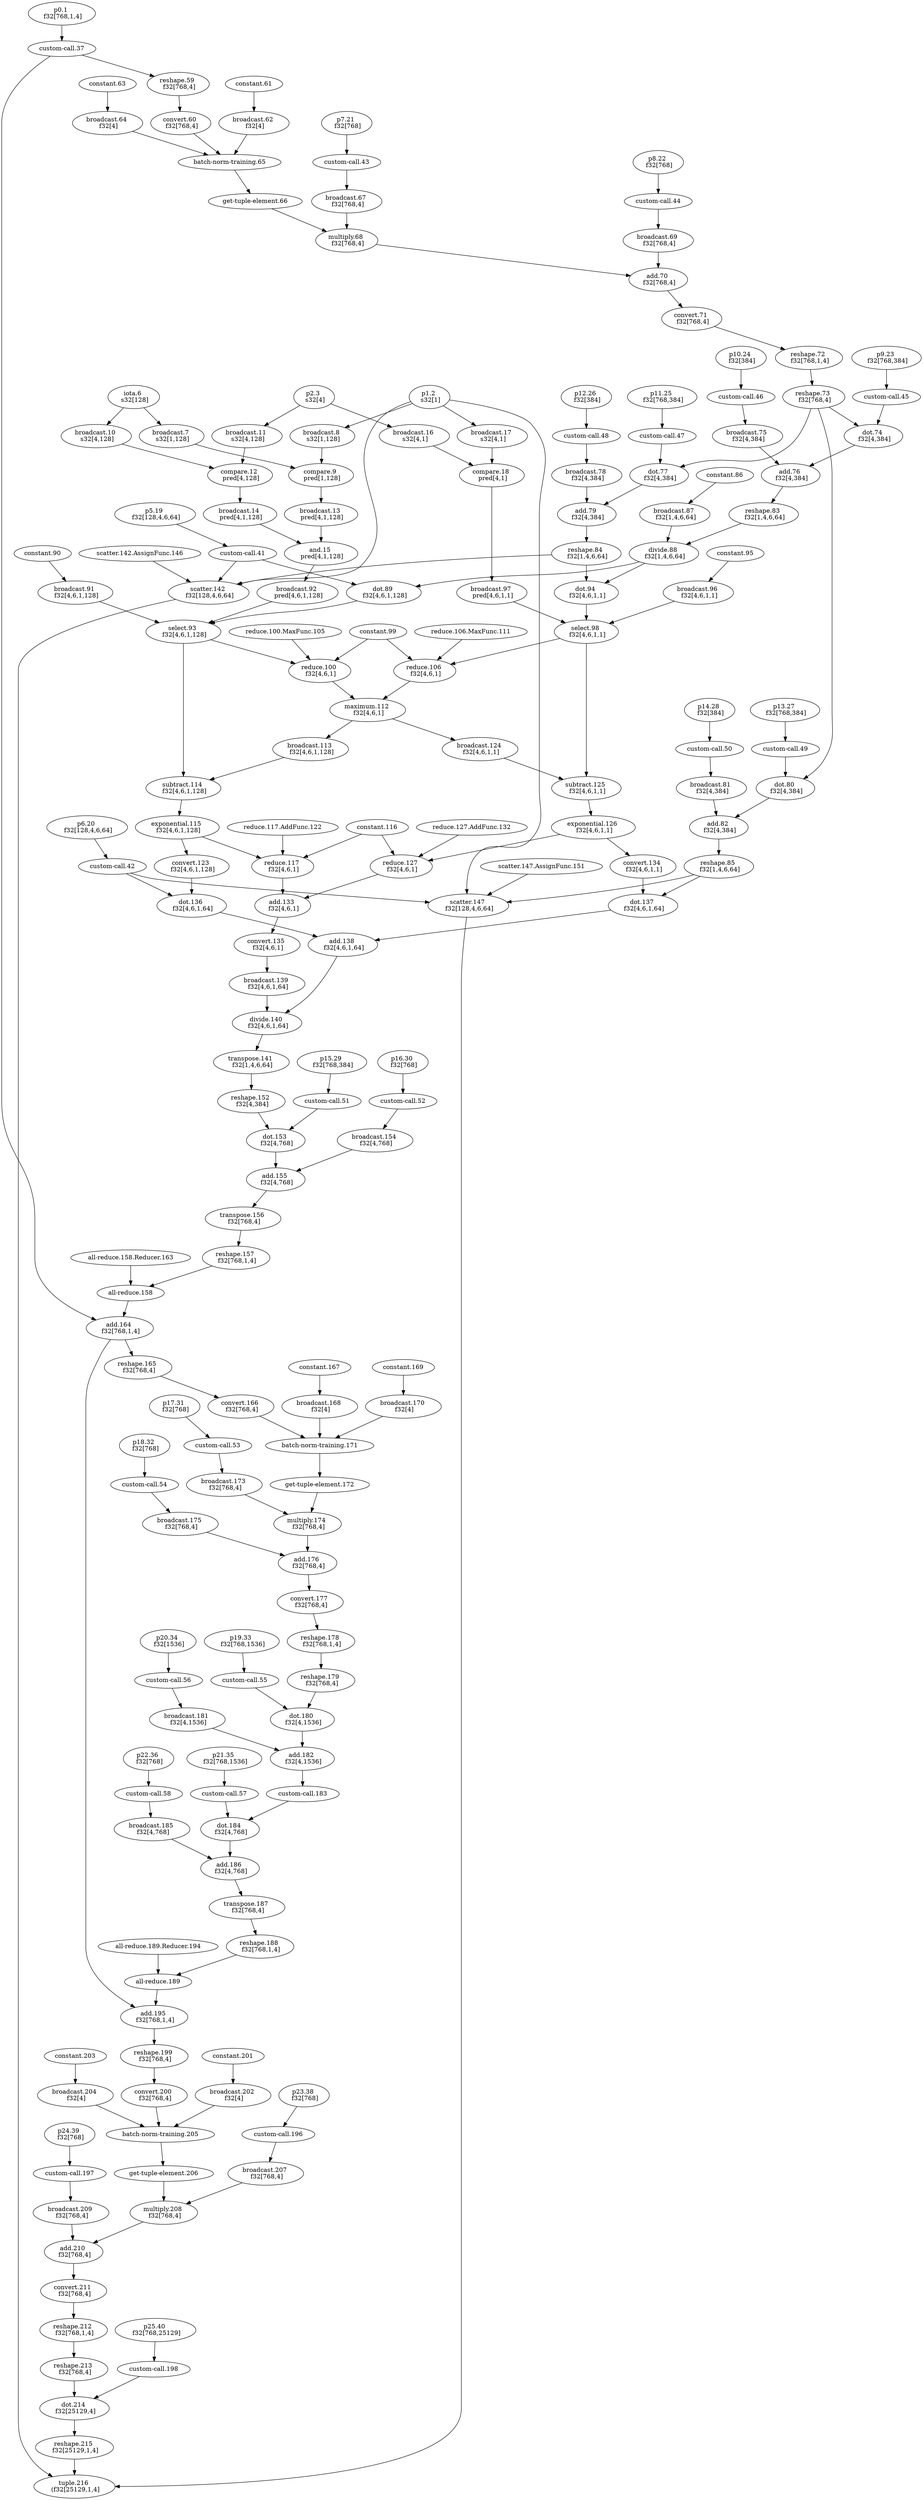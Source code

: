 digraph HloModule {
	"p25.40" [label="p25.40 \n f32[768,25129]"];
	"iota.6" [label="iota.6 \n s32[128]"];
	"broadcast.7" [label="broadcast.7 \n s32[1,128]"];
	"p1.2" [label="p1.2 \n s32[1]"];
	"broadcast.8" [label="broadcast.8 \n s32[1,128]"];
	"compare.9" [label="compare.9 \n pred[1,128]"];
	"broadcast.13" [label="broadcast.13 \n pred[4,1,128]"];
	"broadcast.10" [label="broadcast.10 \n s32[4,128]"];
	"p2.3" [label="p2.3 \n s32[4]"];
	"broadcast.11" [label="broadcast.11 \n s32[4,128]"];
	"compare.12" [label="compare.12 \n pred[4,128]"];
	"broadcast.14" [label="broadcast.14 \n pred[4,1,128]"];
	"and.15" [label="and.15 \n pred[4,1,128]"];
	"broadcast.92" [label="broadcast.92 \n pred[4,6,1,128]"];
	"p0.1" [label="p0.1 \n f32[768,1,4]"];
	"reshape.59" [label="reshape.59 \n f32[768,4]"];
	"convert.60" [label="convert.60 \n f32[768,4]"];
	"broadcast.62" [label="broadcast.62 \n f32[4]"];
	"broadcast.64" [label="broadcast.64 \n f32[4]"];
	"p7.21" [label="p7.21 \n f32[768]"];
	"broadcast.67" [label="broadcast.67 \n f32[768,4]"];
	"multiply.68" [label="multiply.68 \n f32[768,4]"];
	"p8.22" [label="p8.22 \n f32[768]"];
	"broadcast.69" [label="broadcast.69 \n f32[768,4]"];
	"add.70" [label="add.70 \n f32[768,4]"];
	"convert.71" [label="convert.71 \n f32[768,4]"];
	"reshape.72" [label="reshape.72 \n f32[768,1,4]"];
	"reshape.73" [label="reshape.73 \n f32[768,4]"];
	"p9.23" [label="p9.23 \n f32[768,384]"];
	"dot.74" [label="dot.74 \n f32[4,384]"];
	"p10.24" [label="p10.24 \n f32[384]"];
	"broadcast.75" [label="broadcast.75 \n f32[4,384]"];
	"add.76" [label="add.76 \n f32[4,384]"];
	"reshape.83" [label="reshape.83 \n f32[1,4,6,64]"];
	"broadcast.87" [label="broadcast.87 \n f32[1,4,6,64]"];
	"divide.88" [label="divide.88 \n f32[1,4,6,64]"];
	"p5.19" [label="p5.19 \n f32[128,4,6,64]"];
	"dot.89" [label="dot.89 \n f32[4,6,1,128]"];
	"broadcast.91" [label="broadcast.91 \n f32[4,6,1,128]"];
	"select.93" [label="select.93 \n f32[4,6,1,128]"];
	"reduce.100" [label="reduce.100 \n f32[4,6,1]"];
	"broadcast.17" [label="broadcast.17 \n s32[4,1]"];
	"broadcast.16" [label="broadcast.16 \n s32[4,1]"];
	"compare.18" [label="compare.18 \n pred[4,1]"];
	"broadcast.97" [label="broadcast.97 \n pred[4,6,1,1]"];
	"p11.25" [label="p11.25 \n f32[768,384]"];
	"dot.77" [label="dot.77 \n f32[4,384]"];
	"p12.26" [label="p12.26 \n f32[384]"];
	"broadcast.78" [label="broadcast.78 \n f32[4,384]"];
	"add.79" [label="add.79 \n f32[4,384]"];
	"reshape.84" [label="reshape.84 \n f32[1,4,6,64]"];
	"dot.94" [label="dot.94 \n f32[4,6,1,1]"];
	"broadcast.96" [label="broadcast.96 \n f32[4,6,1,1]"];
	"select.98" [label="select.98 \n f32[4,6,1,1]"];
	"reduce.106" [label="reduce.106 \n f32[4,6,1]"];
	"maximum.112" [label="maximum.112 \n f32[4,6,1]"];
	"broadcast.113" [label="broadcast.113 \n f32[4,6,1,128]"];
	"subtract.114" [label="subtract.114 \n f32[4,6,1,128]"];
	"exponential.115" [label="exponential.115 \n f32[4,6,1,128]"];
	"convert.123" [label="convert.123 \n f32[4,6,1,128]"];
	"p6.20" [label="p6.20 \n f32[128,4,6,64]"];
	"dot.136" [label="dot.136 \n f32[4,6,1,64]"];
	"broadcast.124" [label="broadcast.124 \n f32[4,6,1,1]"];
	"subtract.125" [label="subtract.125 \n f32[4,6,1,1]"];
	"exponential.126" [label="exponential.126 \n f32[4,6,1,1]"];
	"convert.134" [label="convert.134 \n f32[4,6,1,1]"];
	"p13.27" [label="p13.27 \n f32[768,384]"];
	"dot.80" [label="dot.80 \n f32[4,384]"];
	"p14.28" [label="p14.28 \n f32[384]"];
	"broadcast.81" [label="broadcast.81 \n f32[4,384]"];
	"add.82" [label="add.82 \n f32[4,384]"];
	"reshape.85" [label="reshape.85 \n f32[1,4,6,64]"];
	"dot.137" [label="dot.137 \n f32[4,6,1,64]"];
	"add.138" [label="add.138 \n f32[4,6,1,64]"];
	"reduce.117" [label="reduce.117 \n f32[4,6,1]"];
	"reduce.127" [label="reduce.127 \n f32[4,6,1]"];
	"add.133" [label="add.133 \n f32[4,6,1]"];
	"convert.135" [label="convert.135 \n f32[4,6,1]"];
	"broadcast.139" [label="broadcast.139 \n f32[4,6,1,64]"];
	"divide.140" [label="divide.140 \n f32[4,6,1,64]"];
	"transpose.141" [label="transpose.141 \n f32[1,4,6,64]"];
	"reshape.152" [label="reshape.152 \n f32[4,384]"];
	"p15.29" [label="p15.29 \n f32[768,384]"];
	"dot.153" [label="dot.153 \n f32[4,768]"];
	"p16.30" [label="p16.30 \n f32[768]"];
	"broadcast.154" [label="broadcast.154 \n f32[4,768]"];
	"add.155" [label="add.155 \n f32[4,768]"];
	"transpose.156" [label="transpose.156 \n f32[768,4]"];
	"reshape.157" [label="reshape.157 \n f32[768,1,4]"];
	"add.164" [label="add.164 \n f32[768,1,4]"];
	"reshape.165" [label="reshape.165 \n f32[768,4]"];
	"convert.166" [label="convert.166 \n f32[768,4]"];
	"broadcast.168" [label="broadcast.168 \n f32[4]"];
	"broadcast.170" [label="broadcast.170 \n f32[4]"];
	"p17.31" [label="p17.31 \n f32[768]"];
	"broadcast.173" [label="broadcast.173 \n f32[768,4]"];
	"multiply.174" [label="multiply.174 \n f32[768,4]"];
	"p18.32" [label="p18.32 \n f32[768]"];
	"broadcast.175" [label="broadcast.175 \n f32[768,4]"];
	"add.176" [label="add.176 \n f32[768,4]"];
	"convert.177" [label="convert.177 \n f32[768,4]"];
	"reshape.178" [label="reshape.178 \n f32[768,1,4]"];
	"reshape.179" [label="reshape.179 \n f32[768,4]"];
	"p19.33" [label="p19.33 \n f32[768,1536]"];
	"dot.180" [label="dot.180 \n f32[4,1536]"];
	"p20.34" [label="p20.34 \n f32[1536]"];
	"broadcast.181" [label="broadcast.181 \n f32[4,1536]"];
	"add.182" [label="add.182 \n f32[4,1536]"];
	"p21.35" [label="p21.35 \n f32[768,1536]"];
	"dot.184" [label="dot.184 \n f32[4,768]"];
	"p22.36" [label="p22.36 \n f32[768]"];
	"broadcast.185" [label="broadcast.185 \n f32[4,768]"];
	"add.186" [label="add.186 \n f32[4,768]"];
	"transpose.187" [label="transpose.187 \n f32[768,4]"];
	"reshape.188" [label="reshape.188 \n f32[768,1,4]"];
	"add.195" [label="add.195 \n f32[768,1,4]"];
	"reshape.199" [label="reshape.199 \n f32[768,4]"];
	"convert.200" [label="convert.200 \n f32[768,4]"];
	"broadcast.202" [label="broadcast.202 \n f32[4]"];
	"broadcast.204" [label="broadcast.204 \n f32[4]"];
	"p23.38" [label="p23.38 \n f32[768]"];
	"broadcast.207" [label="broadcast.207 \n f32[768,4]"];
	"multiply.208" [label="multiply.208 \n f32[768,4]"];
	"p24.39" [label="p24.39 \n f32[768]"];
	"broadcast.209" [label="broadcast.209 \n f32[768,4]"];
	"add.210" [label="add.210 \n f32[768,4]"];
	"convert.211" [label="convert.211 \n f32[768,4]"];
	"reshape.212" [label="reshape.212 \n f32[768,1,4]"];
	"reshape.213" [label="reshape.213 \n f32[768,4]"];
	"dot.214" [label="dot.214 \n f32[25129,4]"];
	"reshape.215" [label="reshape.215 \n f32[25129,1,4]"];
	"scatter.142" [label="scatter.142 \n f32[128,4,6,64]"];
	"scatter.147" [label="scatter.147 \n f32[128,4,6,64]"];
	"tuple.216" [label="tuple.216 \n (f32[25129,1,4]"]; 
 	"p25.40" -> "custom-call.198";
	"iota.6" -> "broadcast.7";
	"p1.2" -> "broadcast.8";
	"broadcast.7" -> "compare.9";
	"broadcast.8" -> "compare.9";
	"compare.9" -> "broadcast.13";
	"iota.6" -> "broadcast.10";
	"p2.3" -> "broadcast.11";
	"broadcast.10" -> "compare.12";
	"broadcast.11" -> "compare.12";
	"compare.12" -> "broadcast.14";
	"broadcast.13" -> "and.15";
	"broadcast.14" -> "and.15";
	"and.15" -> "broadcast.92";
	"p0.1" -> "custom-call.37";
	"custom-call.37" -> "reshape.59";
	"reshape.59" -> "convert.60";
	"constant.61" -> "broadcast.62";
	"constant.63" -> "broadcast.64";
	"convert.60" -> "batch-norm-training.65";
	"broadcast.62" -> "batch-norm-training.65";
	"broadcast.64" -> "batch-norm-training.65";
	"batch-norm-training.65" -> "get-tuple-element.66";
	"p7.21" -> "custom-call.43";
	"custom-call.43" -> "broadcast.67";
	"get-tuple-element.66" -> "multiply.68";
	"broadcast.67" -> "multiply.68";
	"p8.22" -> "custom-call.44";
	"custom-call.44" -> "broadcast.69";
	"multiply.68" -> "add.70";
	"broadcast.69" -> "add.70";
	"add.70" -> "convert.71";
	"convert.71" -> "reshape.72";
	"reshape.72" -> "reshape.73";
	"p9.23" -> "custom-call.45";
	"reshape.73" -> "dot.74";
	"custom-call.45" -> "dot.74";
	"p10.24" -> "custom-call.46";
	"custom-call.46" -> "broadcast.75";
	"dot.74" -> "add.76";
	"broadcast.75" -> "add.76";
	"add.76" -> "reshape.83";
	"constant.86" -> "broadcast.87";
	"reshape.83" -> "divide.88";
	"broadcast.87" -> "divide.88";
	"p5.19" -> "custom-call.41";
	"divide.88" -> "dot.89";
	"custom-call.41" -> "dot.89";
	"constant.90" -> "broadcast.91";
	"broadcast.92" -> "select.93";
	"dot.89" -> "select.93";
	"broadcast.91" -> "select.93";
	"select.93" -> "reduce.100";
	"constant.99" -> "reduce.100";
	"reduce.100.MaxFunc.105" -> "reduce.100";
	"p1.2" -> "broadcast.17";
	"p2.3" -> "broadcast.16";
	"broadcast.17" -> "compare.18";
	"broadcast.16" -> "compare.18";
	"compare.18" -> "broadcast.97";
	"p11.25" -> "custom-call.47";
	"reshape.73" -> "dot.77";
	"custom-call.47" -> "dot.77";
	"p12.26" -> "custom-call.48";
	"custom-call.48" -> "broadcast.78";
	"dot.77" -> "add.79";
	"broadcast.78" -> "add.79";
	"add.79" -> "reshape.84";
	"divide.88" -> "dot.94";
	"reshape.84" -> "dot.94";
	"constant.95" -> "broadcast.96";
	"broadcast.97" -> "select.98";
	"dot.94" -> "select.98";
	"broadcast.96" -> "select.98";
	"select.98" -> "reduce.106";
	"constant.99" -> "reduce.106";
	"reduce.106.MaxFunc.111" -> "reduce.106";
	"reduce.100" -> "maximum.112";
	"reduce.106" -> "maximum.112";
	"maximum.112" -> "broadcast.113";
	"select.93" -> "subtract.114";
	"broadcast.113" -> "subtract.114";
	"subtract.114" -> "exponential.115";
	"exponential.115" -> "convert.123";
	"p6.20" -> "custom-call.42";
	"convert.123" -> "dot.136";
	"custom-call.42" -> "dot.136";
	"maximum.112" -> "broadcast.124";
	"select.98" -> "subtract.125";
	"broadcast.124" -> "subtract.125";
	"subtract.125" -> "exponential.126";
	"exponential.126" -> "convert.134";
	"p13.27" -> "custom-call.49";
	"reshape.73" -> "dot.80";
	"custom-call.49" -> "dot.80";
	"p14.28" -> "custom-call.50";
	"custom-call.50" -> "broadcast.81";
	"dot.80" -> "add.82";
	"broadcast.81" -> "add.82";
	"add.82" -> "reshape.85";
	"convert.134" -> "dot.137";
	"reshape.85" -> "dot.137";
	"dot.136" -> "add.138";
	"dot.137" -> "add.138";
	"exponential.115" -> "reduce.117";
	"constant.116" -> "reduce.117";
	"reduce.117.AddFunc.122" -> "reduce.117";
	"exponential.126" -> "reduce.127";
	"constant.116" -> "reduce.127";
	"reduce.127.AddFunc.132" -> "reduce.127";
	"reduce.117" -> "add.133";
	"reduce.127" -> "add.133";
	"add.133" -> "convert.135";
	"convert.135" -> "broadcast.139";
	"add.138" -> "divide.140";
	"broadcast.139" -> "divide.140";
	"divide.140" -> "transpose.141";
	"transpose.141" -> "reshape.152";
	"p15.29" -> "custom-call.51";
	"reshape.152" -> "dot.153";
	"custom-call.51" -> "dot.153";
	"p16.30" -> "custom-call.52";
	"custom-call.52" -> "broadcast.154";
	"dot.153" -> "add.155";
	"broadcast.154" -> "add.155";
	"add.155" -> "transpose.156";
	"transpose.156" -> "reshape.157";
	"reshape.157" -> "all-reduce.158";
	"all-reduce.158.Reducer.163" -> "all-reduce.158";
	"all-reduce.158" -> "add.164";
	"custom-call.37" -> "add.164";
	"add.164" -> "reshape.165";
	"reshape.165" -> "convert.166";
	"constant.167" -> "broadcast.168";
	"constant.169" -> "broadcast.170";
	"convert.166" -> "batch-norm-training.171";
	"broadcast.168" -> "batch-norm-training.171";
	"broadcast.170" -> "batch-norm-training.171";
	"batch-norm-training.171" -> "get-tuple-element.172";
	"p17.31" -> "custom-call.53";
	"custom-call.53" -> "broadcast.173";
	"get-tuple-element.172" -> "multiply.174";
	"broadcast.173" -> "multiply.174";
	"p18.32" -> "custom-call.54";
	"custom-call.54" -> "broadcast.175";
	"multiply.174" -> "add.176";
	"broadcast.175" -> "add.176";
	"add.176" -> "convert.177";
	"convert.177" -> "reshape.178";
	"reshape.178" -> "reshape.179";
	"p19.33" -> "custom-call.55";
	"reshape.179" -> "dot.180";
	"custom-call.55" -> "dot.180";
	"p20.34" -> "custom-call.56";
	"custom-call.56" -> "broadcast.181";
	"dot.180" -> "add.182";
	"broadcast.181" -> "add.182";
	"add.182" -> "custom-call.183";
	"p21.35" -> "custom-call.57";
	"custom-call.183" -> "dot.184";
	"custom-call.57" -> "dot.184";
	"p22.36" -> "custom-call.58";
	"custom-call.58" -> "broadcast.185";
	"dot.184" -> "add.186";
	"broadcast.185" -> "add.186";
	"add.186" -> "transpose.187";
	"transpose.187" -> "reshape.188";
	"reshape.188" -> "all-reduce.189";
	"all-reduce.189.Reducer.194" -> "all-reduce.189";
	"all-reduce.189" -> "add.195";
	"add.164" -> "add.195";
	"add.195" -> "reshape.199";
	"reshape.199" -> "convert.200";
	"constant.201" -> "broadcast.202";
	"constant.203" -> "broadcast.204";
	"convert.200" -> "batch-norm-training.205";
	"broadcast.202" -> "batch-norm-training.205";
	"broadcast.204" -> "batch-norm-training.205";
	"batch-norm-training.205" -> "get-tuple-element.206";
	"p23.38" -> "custom-call.196";
	"custom-call.196" -> "broadcast.207";
	"get-tuple-element.206" -> "multiply.208";
	"broadcast.207" -> "multiply.208";
	"p24.39" -> "custom-call.197";
	"custom-call.197" -> "broadcast.209";
	"multiply.208" -> "add.210";
	"broadcast.209" -> "add.210";
	"add.210" -> "convert.211";
	"convert.211" -> "reshape.212";
	"reshape.212" -> "reshape.213";
	"custom-call.198" -> "dot.214";
	"reshape.213" -> "dot.214";
	"dot.214" -> "reshape.215";
	"custom-call.41" -> "scatter.142";
	"p1.2" -> "scatter.142";
	"reshape.84" -> "scatter.142";
	"scatter.142.AssignFunc.146" -> "scatter.142";
	"custom-call.42" -> "scatter.147";
	"p1.2" -> "scatter.147";
	"reshape.85" -> "scatter.147";
	"scatter.147.AssignFunc.151" -> "scatter.147";
	"reshape.215" -> "tuple.216";
	"scatter.142" -> "tuple.216";
	"scatter.147" -> "tuple.216";
}